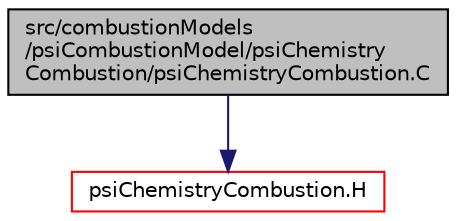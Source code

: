 digraph "src/combustionModels/psiCombustionModel/psiChemistryCombustion/psiChemistryCombustion.C"
{
  bgcolor="transparent";
  edge [fontname="Helvetica",fontsize="10",labelfontname="Helvetica",labelfontsize="10"];
  node [fontname="Helvetica",fontsize="10",shape=record];
  Node1 [label="src/combustionModels\l/psiCombustionModel/psiChemistry\lCombustion/psiChemistryCombustion.C",height=0.2,width=0.4,color="black", fillcolor="grey75", style="filled", fontcolor="black"];
  Node1 -> Node2 [color="midnightblue",fontsize="10",style="solid",fontname="Helvetica"];
  Node2 [label="psiChemistryCombustion.H",height=0.2,width=0.4,color="red",URL="$a04756.html"];
}
